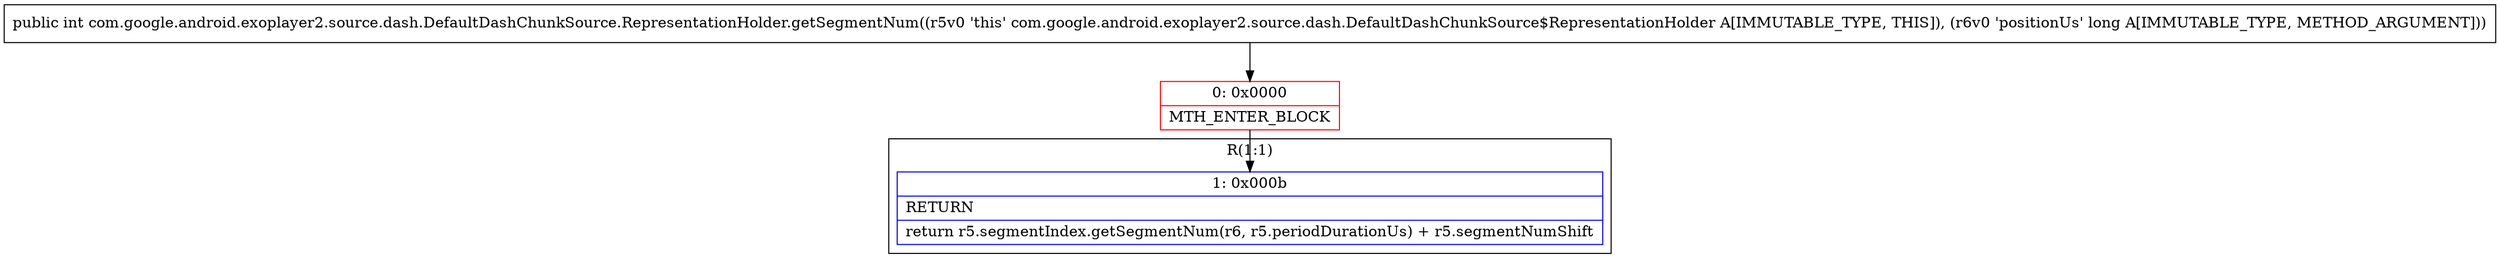 digraph "CFG forcom.google.android.exoplayer2.source.dash.DefaultDashChunkSource.RepresentationHolder.getSegmentNum(J)I" {
subgraph cluster_Region_1784936248 {
label = "R(1:1)";
node [shape=record,color=blue];
Node_1 [shape=record,label="{1\:\ 0x000b|RETURN\l|return r5.segmentIndex.getSegmentNum(r6, r5.periodDurationUs) + r5.segmentNumShift\l}"];
}
Node_0 [shape=record,color=red,label="{0\:\ 0x0000|MTH_ENTER_BLOCK\l}"];
MethodNode[shape=record,label="{public int com.google.android.exoplayer2.source.dash.DefaultDashChunkSource.RepresentationHolder.getSegmentNum((r5v0 'this' com.google.android.exoplayer2.source.dash.DefaultDashChunkSource$RepresentationHolder A[IMMUTABLE_TYPE, THIS]), (r6v0 'positionUs' long A[IMMUTABLE_TYPE, METHOD_ARGUMENT])) }"];
MethodNode -> Node_0;
Node_0 -> Node_1;
}

